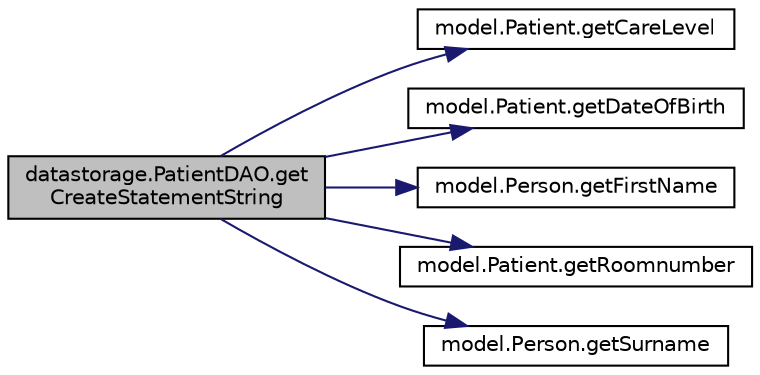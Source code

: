 digraph "datastorage.PatientDAO.getCreateStatementString"
{
 // LATEX_PDF_SIZE
  edge [fontname="Helvetica",fontsize="10",labelfontname="Helvetica",labelfontsize="10"];
  node [fontname="Helvetica",fontsize="10",shape=record];
  rankdir="LR";
  Node1 [label="datastorage.PatientDAO.get\lCreateStatementString",height=0.2,width=0.4,color="black", fillcolor="grey75", style="filled", fontcolor="black",tooltip=" "];
  Node1 -> Node2 [color="midnightblue",fontsize="10",style="solid",fontname="Helvetica"];
  Node2 [label="model.Patient.getCareLevel",height=0.2,width=0.4,color="black", fillcolor="white", style="filled",URL="$classmodel_1_1_patient.html#a491fd4aa85176fd2e580ba54ee313012",tooltip=" "];
  Node1 -> Node3 [color="midnightblue",fontsize="10",style="solid",fontname="Helvetica"];
  Node3 [label="model.Patient.getDateOfBirth",height=0.2,width=0.4,color="black", fillcolor="white", style="filled",URL="$classmodel_1_1_patient.html#a8495945440379100f19af0aeeb75f5f8",tooltip=" "];
  Node1 -> Node4 [color="midnightblue",fontsize="10",style="solid",fontname="Helvetica"];
  Node4 [label="model.Person.getFirstName",height=0.2,width=0.4,color="black", fillcolor="white", style="filled",URL="$classmodel_1_1_person.html#a7985b46a21b59b8019626198856f0271",tooltip=" "];
  Node1 -> Node5 [color="midnightblue",fontsize="10",style="solid",fontname="Helvetica"];
  Node5 [label="model.Patient.getRoomnumber",height=0.2,width=0.4,color="black", fillcolor="white", style="filled",URL="$classmodel_1_1_patient.html#a5309fc64abfea87a6a85e3e9309af01f",tooltip=" "];
  Node1 -> Node6 [color="midnightblue",fontsize="10",style="solid",fontname="Helvetica"];
  Node6 [label="model.Person.getSurname",height=0.2,width=0.4,color="black", fillcolor="white", style="filled",URL="$classmodel_1_1_person.html#a04cc23adea579ab41d7387f1d87633d4",tooltip=" "];
}
